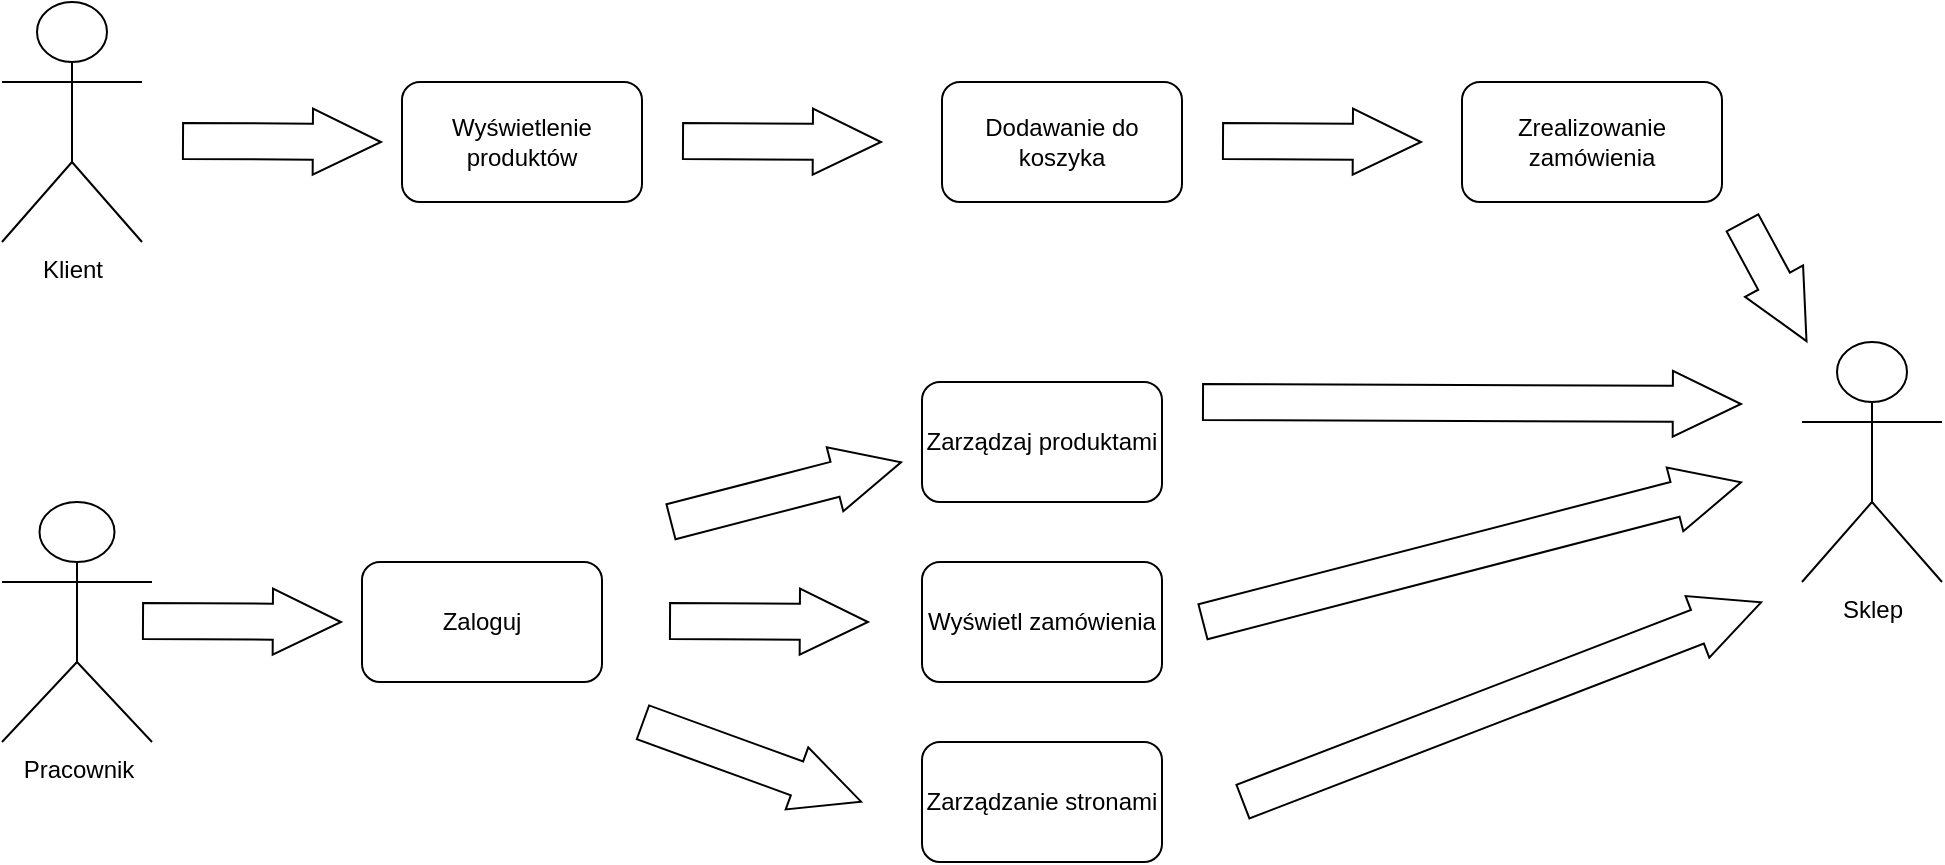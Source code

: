 <mxfile version="16.4.3" type="browser"><diagram id="FEIDuoPIHnjWvZUOnucv" name="Page-1"><mxGraphModel dx="1422" dy="794" grid="1" gridSize="10" guides="1" tooltips="1" connect="1" arrows="1" fold="1" page="1" pageScale="1" pageWidth="827" pageHeight="1169" math="0" shadow="0"><root><mxCell id="0"/><mxCell id="1" parent="0"/><mxCell id="NU95flickB4oXb032sM2-1" value="Klient&lt;br&gt;" style="shape=umlActor;verticalLabelPosition=bottom;verticalAlign=top;html=1;outlineConnect=0;" parent="1" vertex="1"><mxGeometry x="30" y="110" width="70" height="120" as="geometry"/></mxCell><mxCell id="NU95flickB4oXb032sM2-2" value="Pracownik" style="shape=umlActor;verticalLabelPosition=bottom;verticalAlign=top;html=1;outlineConnect=0;" parent="1" vertex="1"><mxGeometry x="30" y="360" width="75" height="120" as="geometry"/></mxCell><mxCell id="NU95flickB4oXb032sM2-7" value="Wyświetlenie produktów" style="rounded=1;whiteSpace=wrap;html=1;" parent="1" vertex="1"><mxGeometry x="230" y="150" width="120" height="60" as="geometry"/></mxCell><mxCell id="NU95flickB4oXb032sM2-9" value="Sklep&lt;br&gt;" style="shape=umlActor;verticalLabelPosition=bottom;verticalAlign=top;html=1;outlineConnect=0;" parent="1" vertex="1"><mxGeometry x="930" y="280" width="70" height="120" as="geometry"/></mxCell><mxCell id="NU95flickB4oXb032sM2-11" value="" style="shape=flexArrow;endArrow=classic;html=1;rounded=0;endWidth=14;endSize=11.03;width=18;" parent="1" edge="1"><mxGeometry width="50" height="50" relative="1" as="geometry"><mxPoint x="370" y="179.5" as="sourcePoint"/><mxPoint x="470" y="180" as="targetPoint"/></mxGeometry></mxCell><mxCell id="NU95flickB4oXb032sM2-12" value="Dodawanie do koszyka" style="rounded=1;whiteSpace=wrap;html=1;" parent="1" vertex="1"><mxGeometry x="500" y="150" width="120" height="60" as="geometry"/></mxCell><mxCell id="NU95flickB4oXb032sM2-13" value="" style="shape=flexArrow;endArrow=classic;html=1;rounded=0;endWidth=14;endSize=11.03;width=18;" parent="1" edge="1"><mxGeometry width="50" height="50" relative="1" as="geometry"><mxPoint x="640" y="179.5" as="sourcePoint"/><mxPoint x="740" y="180" as="targetPoint"/></mxGeometry></mxCell><mxCell id="NU95flickB4oXb032sM2-14" value="Zrealizowanie zamówienia" style="rounded=1;whiteSpace=wrap;html=1;" parent="1" vertex="1"><mxGeometry x="760" y="150" width="130" height="60" as="geometry"/></mxCell><mxCell id="NU95flickB4oXb032sM2-15" value="" style="shape=flexArrow;endArrow=classic;html=1;rounded=0;endWidth=14;endSize=11.03;width=18;" parent="1" target="NU95flickB4oXb032sM2-9" edge="1"><mxGeometry width="50" height="50" relative="1" as="geometry"><mxPoint x="900" y="220" as="sourcePoint"/><mxPoint x="970" y="240.5" as="targetPoint"/></mxGeometry></mxCell><mxCell id="NU95flickB4oXb032sM2-16" value="" style="shape=flexArrow;endArrow=classic;html=1;rounded=0;endWidth=14;endSize=11.03;width=18;" parent="1" edge="1"><mxGeometry width="50" height="50" relative="1" as="geometry"><mxPoint x="120" y="179.5" as="sourcePoint"/><mxPoint x="220" y="180" as="targetPoint"/></mxGeometry></mxCell><mxCell id="NU95flickB4oXb032sM2-17" value="Zaloguj" style="rounded=1;whiteSpace=wrap;html=1;" parent="1" vertex="1"><mxGeometry x="210" y="390" width="120" height="60" as="geometry"/></mxCell><mxCell id="NU95flickB4oXb032sM2-18" value="" style="shape=flexArrow;endArrow=classic;html=1;rounded=0;endWidth=14;endSize=11.03;width=18;" parent="1" edge="1"><mxGeometry width="50" height="50" relative="1" as="geometry"><mxPoint x="100" y="419.5" as="sourcePoint"/><mxPoint x="200" y="420" as="targetPoint"/></mxGeometry></mxCell><mxCell id="NU95flickB4oXb032sM2-19" value="Zarządzaj produktami" style="rounded=1;whiteSpace=wrap;html=1;" parent="1" vertex="1"><mxGeometry x="490" y="300" width="120" height="60" as="geometry"/></mxCell><mxCell id="NU95flickB4oXb032sM2-20" value="Wyświetl zamówienia" style="rounded=1;whiteSpace=wrap;html=1;" parent="1" vertex="1"><mxGeometry x="490" y="390" width="120" height="60" as="geometry"/></mxCell><mxCell id="NU95flickB4oXb032sM2-21" value="Zarządzanie stronami" style="rounded=1;whiteSpace=wrap;html=1;" parent="1" vertex="1"><mxGeometry x="490" y="480" width="120" height="60" as="geometry"/></mxCell><mxCell id="NU95flickB4oXb032sM2-22" value="" style="shape=flexArrow;endArrow=classic;html=1;rounded=0;endWidth=14;endSize=11.03;width=18;" parent="1" edge="1"><mxGeometry width="50" height="50" relative="1" as="geometry"><mxPoint x="350" y="470" as="sourcePoint"/><mxPoint x="460" y="510" as="targetPoint"/></mxGeometry></mxCell><mxCell id="NU95flickB4oXb032sM2-23" value="" style="shape=flexArrow;endArrow=classic;html=1;rounded=0;endWidth=14;endSize=11.03;width=18;" parent="1" edge="1"><mxGeometry width="50" height="50" relative="1" as="geometry"><mxPoint x="363.5" y="419.5" as="sourcePoint"/><mxPoint x="463.5" y="420" as="targetPoint"/></mxGeometry></mxCell><mxCell id="NU95flickB4oXb032sM2-24" value="" style="shape=flexArrow;endArrow=classic;html=1;rounded=0;endWidth=14;endSize=11.03;width=18;" parent="1" edge="1"><mxGeometry width="50" height="50" relative="1" as="geometry"><mxPoint x="364" y="370" as="sourcePoint"/><mxPoint x="480" y="340" as="targetPoint"/></mxGeometry></mxCell><mxCell id="NU95flickB4oXb032sM2-26" value="" style="shape=flexArrow;endArrow=classic;html=1;rounded=0;endWidth=14;endSize=11.03;width=18;" parent="1" edge="1"><mxGeometry width="50" height="50" relative="1" as="geometry"><mxPoint x="630" y="310" as="sourcePoint"/><mxPoint x="900" y="311" as="targetPoint"/></mxGeometry></mxCell><mxCell id="NU95flickB4oXb032sM2-27" value="" style="shape=flexArrow;endArrow=classic;html=1;rounded=0;endWidth=14;endSize=11.03;width=18;" parent="1" edge="1"><mxGeometry width="50" height="50" relative="1" as="geometry"><mxPoint x="630" y="420" as="sourcePoint"/><mxPoint x="900" y="350" as="targetPoint"/></mxGeometry></mxCell><mxCell id="NU95flickB4oXb032sM2-28" value="" style="shape=flexArrow;endArrow=classic;html=1;rounded=0;endWidth=14;endSize=11.03;width=18;" parent="1" edge="1"><mxGeometry width="50" height="50" relative="1" as="geometry"><mxPoint x="650" y="510" as="sourcePoint"/><mxPoint x="910" y="410" as="targetPoint"/></mxGeometry></mxCell></root></mxGraphModel></diagram></mxfile>